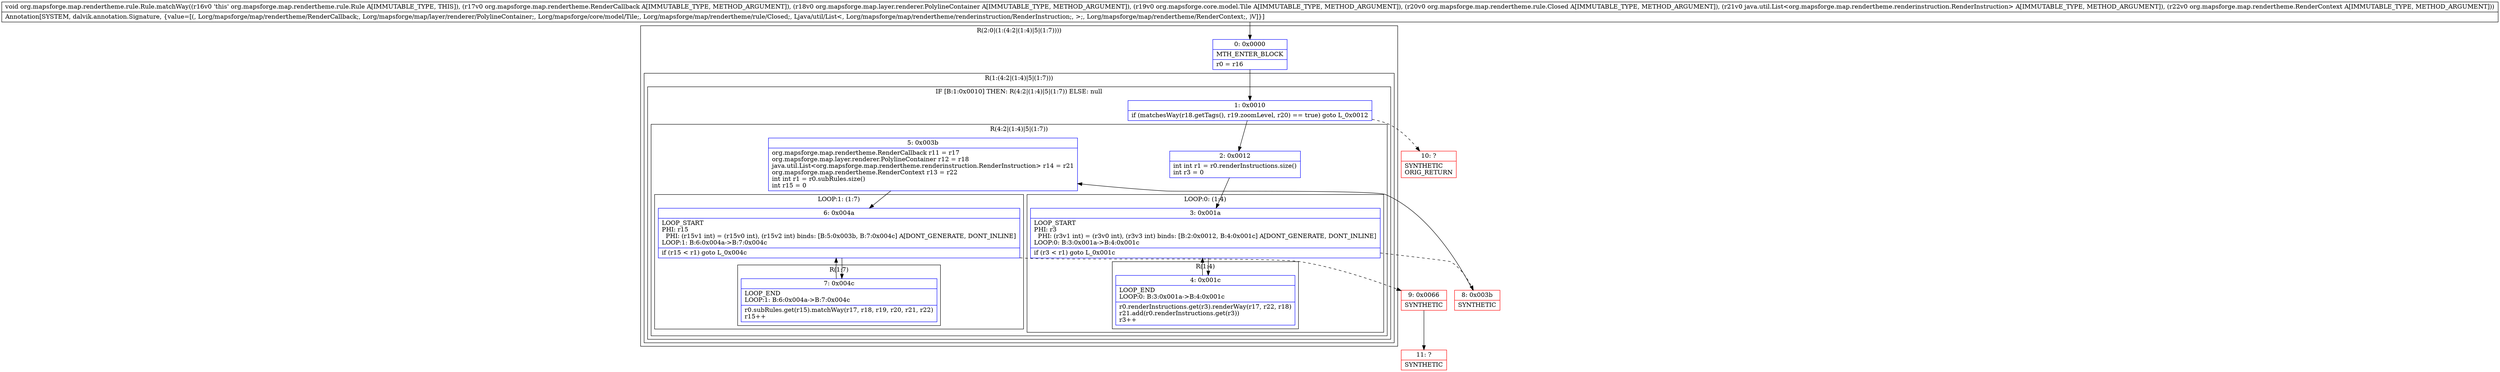 digraph "CFG fororg.mapsforge.map.rendertheme.rule.Rule.matchWay(Lorg\/mapsforge\/map\/rendertheme\/RenderCallback;Lorg\/mapsforge\/map\/layer\/renderer\/PolylineContainer;Lorg\/mapsforge\/core\/model\/Tile;Lorg\/mapsforge\/map\/rendertheme\/rule\/Closed;Ljava\/util\/List;Lorg\/mapsforge\/map\/rendertheme\/RenderContext;)V" {
subgraph cluster_Region_594011142 {
label = "R(2:0|(1:(4:2|(1:4)|5|(1:7))))";
node [shape=record,color=blue];
Node_0 [shape=record,label="{0\:\ 0x0000|MTH_ENTER_BLOCK\l|r0 = r16\l}"];
subgraph cluster_Region_1044654591 {
label = "R(1:(4:2|(1:4)|5|(1:7)))";
node [shape=record,color=blue];
subgraph cluster_IfRegion_928753440 {
label = "IF [B:1:0x0010] THEN: R(4:2|(1:4)|5|(1:7)) ELSE: null";
node [shape=record,color=blue];
Node_1 [shape=record,label="{1\:\ 0x0010|if (matchesWay(r18.getTags(), r19.zoomLevel, r20) == true) goto L_0x0012\l}"];
subgraph cluster_Region_1242232388 {
label = "R(4:2|(1:4)|5|(1:7))";
node [shape=record,color=blue];
Node_2 [shape=record,label="{2\:\ 0x0012|int int r1 = r0.renderInstructions.size()\lint r3 = 0\l}"];
subgraph cluster_LoopRegion_1668124012 {
label = "LOOP:0: (1:4)";
node [shape=record,color=blue];
Node_3 [shape=record,label="{3\:\ 0x001a|LOOP_START\lPHI: r3 \l  PHI: (r3v1 int) = (r3v0 int), (r3v3 int) binds: [B:2:0x0012, B:4:0x001c] A[DONT_GENERATE, DONT_INLINE]\lLOOP:0: B:3:0x001a\-\>B:4:0x001c\l|if (r3 \< r1) goto L_0x001c\l}"];
subgraph cluster_Region_494311214 {
label = "R(1:4)";
node [shape=record,color=blue];
Node_4 [shape=record,label="{4\:\ 0x001c|LOOP_END\lLOOP:0: B:3:0x001a\-\>B:4:0x001c\l|r0.renderInstructions.get(r3).renderWay(r17, r22, r18)\lr21.add(r0.renderInstructions.get(r3))\lr3++\l}"];
}
}
Node_5 [shape=record,label="{5\:\ 0x003b|org.mapsforge.map.rendertheme.RenderCallback r11 = r17\lorg.mapsforge.map.layer.renderer.PolylineContainer r12 = r18\ljava.util.List\<org.mapsforge.map.rendertheme.renderinstruction.RenderInstruction\> r14 = r21\lorg.mapsforge.map.rendertheme.RenderContext r13 = r22\lint int r1 = r0.subRules.size()\lint r15 = 0\l}"];
subgraph cluster_LoopRegion_400523031 {
label = "LOOP:1: (1:7)";
node [shape=record,color=blue];
Node_6 [shape=record,label="{6\:\ 0x004a|LOOP_START\lPHI: r15 \l  PHI: (r15v1 int) = (r15v0 int), (r15v2 int) binds: [B:5:0x003b, B:7:0x004c] A[DONT_GENERATE, DONT_INLINE]\lLOOP:1: B:6:0x004a\-\>B:7:0x004c\l|if (r15 \< r1) goto L_0x004c\l}"];
subgraph cluster_Region_175768446 {
label = "R(1:7)";
node [shape=record,color=blue];
Node_7 [shape=record,label="{7\:\ 0x004c|LOOP_END\lLOOP:1: B:6:0x004a\-\>B:7:0x004c\l|r0.subRules.get(r15).matchWay(r17, r18, r19, r20, r21, r22)\lr15++\l}"];
}
}
}
}
}
}
Node_8 [shape=record,color=red,label="{8\:\ 0x003b|SYNTHETIC\l}"];
Node_9 [shape=record,color=red,label="{9\:\ 0x0066|SYNTHETIC\l}"];
Node_10 [shape=record,color=red,label="{10\:\ ?|SYNTHETIC\lORIG_RETURN\l}"];
Node_11 [shape=record,color=red,label="{11\:\ ?|SYNTHETIC\l}"];
MethodNode[shape=record,label="{void org.mapsforge.map.rendertheme.rule.Rule.matchWay((r16v0 'this' org.mapsforge.map.rendertheme.rule.Rule A[IMMUTABLE_TYPE, THIS]), (r17v0 org.mapsforge.map.rendertheme.RenderCallback A[IMMUTABLE_TYPE, METHOD_ARGUMENT]), (r18v0 org.mapsforge.map.layer.renderer.PolylineContainer A[IMMUTABLE_TYPE, METHOD_ARGUMENT]), (r19v0 org.mapsforge.core.model.Tile A[IMMUTABLE_TYPE, METHOD_ARGUMENT]), (r20v0 org.mapsforge.map.rendertheme.rule.Closed A[IMMUTABLE_TYPE, METHOD_ARGUMENT]), (r21v0 java.util.List\<org.mapsforge.map.rendertheme.renderinstruction.RenderInstruction\> A[IMMUTABLE_TYPE, METHOD_ARGUMENT]), (r22v0 org.mapsforge.map.rendertheme.RenderContext A[IMMUTABLE_TYPE, METHOD_ARGUMENT]))  | Annotation[SYSTEM, dalvik.annotation.Signature, \{value=[(, Lorg\/mapsforge\/map\/rendertheme\/RenderCallback;, Lorg\/mapsforge\/map\/layer\/renderer\/PolylineContainer;, Lorg\/mapsforge\/core\/model\/Tile;, Lorg\/mapsforge\/map\/rendertheme\/rule\/Closed;, Ljava\/util\/List\<, Lorg\/mapsforge\/map\/rendertheme\/renderinstruction\/RenderInstruction;, \>;, Lorg\/mapsforge\/map\/rendertheme\/RenderContext;, )V]\}]\l}"];
MethodNode -> Node_0;
Node_0 -> Node_1;
Node_1 -> Node_2;
Node_1 -> Node_10[style=dashed];
Node_2 -> Node_3;
Node_3 -> Node_4;
Node_3 -> Node_8[style=dashed];
Node_4 -> Node_3;
Node_5 -> Node_6;
Node_6 -> Node_7;
Node_6 -> Node_9[style=dashed];
Node_7 -> Node_6;
Node_8 -> Node_5;
Node_9 -> Node_11;
}


